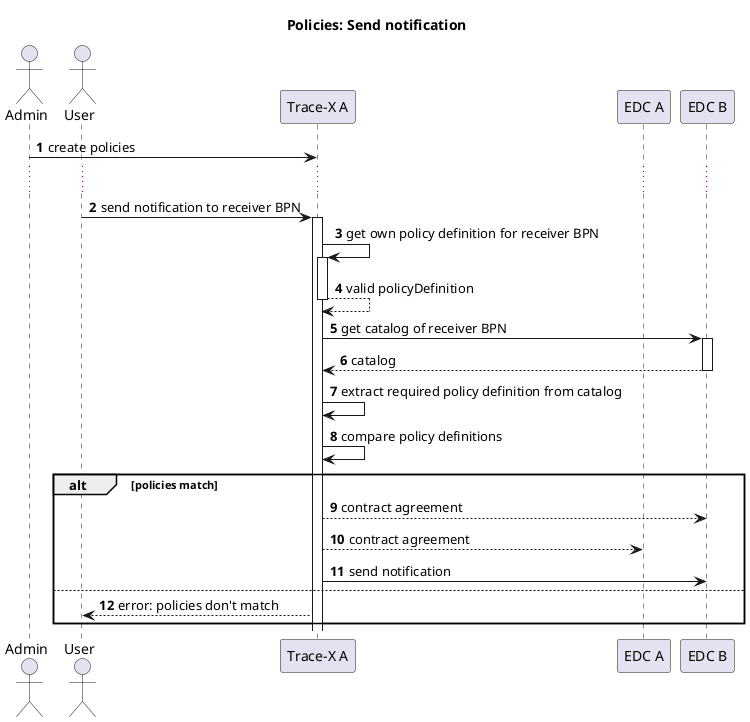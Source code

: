 @startuml
'https://plantuml.com/sequence-diagram
autonumber
title Policies: Send notification

actor Admin
actor User
participant "Trace-X A" as TXA
participant "EDC A" as EDCA
participant "EDC B" as EDCB

Admin -> TXA: create policies
...
User -> TXA: send notification to receiver BPN
activate TXA
TXA -> TXA: get own policy definition for receiver BPN
activate TXA
TXA --> TXA: valid policyDefinition
deactivate TXA
TXA -> EDCB: get catalog of receiver BPN
activate EDCB
EDCB --> TXA: catalog
deactivate EDCB
TXA -> TXA: extract required policy definition from catalog
TXA -> TXA: compare policy definitions
alt policies match
TXA --> EDCB: contract agreement
TXA --> EDCA: contract agreement
TXA -> EDCB: send notification
else
TXA --> User: error: policies don't match
end
@enduml
